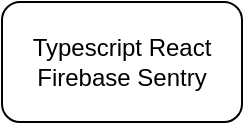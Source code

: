 <mxfile>
    <diagram id="GnspcjqNXz2EQJjBG0kB" name="Tech">
        <mxGraphModel dx="1522" dy="845" grid="1" gridSize="10" guides="1" tooltips="1" connect="1" arrows="1" fold="1" page="1" pageScale="1" pageWidth="827" pageHeight="1169" math="0" shadow="0">
            <root>
                <mxCell id="0"/>
                <mxCell id="1" parent="0"/>
                <mxCell id="IgVbKXMU14UcgHBGWBvJ-1" value="Typescript React Firebase Sentry" style="rounded=1;whiteSpace=wrap;html=1;" parent="1" vertex="1">
                    <mxGeometry x="130" y="220" width="120" height="60" as="geometry"/>
                </mxCell>
            </root>
        </mxGraphModel>
    </diagram>
    <diagram id="gTU7rtf6xTNn4IwHBE2L" name="UI">
        <mxGraphModel dx="3364" dy="1408" grid="1" gridSize="10" guides="1" tooltips="1" connect="1" arrows="1" fold="1" page="1" pageScale="1" pageWidth="827" pageHeight="1169" math="0" shadow="0">
            <root>
                <mxCell id="BElY9lUhcrfe2Xc1SUrb-0"/>
                <mxCell id="BElY9lUhcrfe2Xc1SUrb-1" parent="BElY9lUhcrfe2Xc1SUrb-0"/>
                <mxCell id="R35apQzZTy9ggdYSod0p-0" value="" style="rounded=1;whiteSpace=wrap;html=1;arcSize=7;strokeWidth=32;strokeColor=#C27DF0;fillColor=#EAF279;" parent="BElY9lUhcrfe2Xc1SUrb-1" vertex="1">
                    <mxGeometry x="134" y="60" width="560" height="1050" as="geometry"/>
                </mxCell>
                <mxCell id="R35apQzZTy9ggdYSod0p-4" value="5 cards" style="rounded=0;whiteSpace=wrap;html=1;rotation=-180;fontSize=31;" parent="BElY9lUhcrfe2Xc1SUrb-1" vertex="1">
                    <mxGeometry x="520" y="522.5" width="150" height="57.5" as="geometry"/>
                </mxCell>
                <mxCell id="R35apQzZTy9ggdYSod0p-12" value="10 cards" style="rounded=0;whiteSpace=wrap;html=1;fontSize=31;" parent="BElY9lUhcrfe2Xc1SUrb-1" vertex="1">
                    <mxGeometry x="520" y="580" width="150" height="57.5" as="geometry"/>
                </mxCell>
                <mxCell id="R35apQzZTy9ggdYSod0p-13" value="" style="group;shadow=1;" parent="BElY9lUhcrfe2Xc1SUrb-1" vertex="1" connectable="0">
                    <mxGeometry x="320" y="730" width="370" height="370" as="geometry"/>
                </mxCell>
                <mxCell id="R35apQzZTy9ggdYSod0p-2" value="" style="ellipse;whiteSpace=wrap;html=1;aspect=fixed;fillColor=#FFFFFF;shadow=1;" parent="R35apQzZTy9ggdYSod0p-13" vertex="1">
                    <mxGeometry width="370" height="370" as="geometry"/>
                </mxCell>
                <mxCell id="R35apQzZTy9ggdYSod0p-5" value="" style="ellipse;shape=cloud;whiteSpace=wrap;html=1;rotation=-30;" parent="R35apQzZTy9ggdYSod0p-13" vertex="1">
                    <mxGeometry x="53.087" y="56.304" width="96.522" height="64.348" as="geometry"/>
                </mxCell>
                <mxCell id="R35apQzZTy9ggdYSod0p-6" value="" style="ellipse;shape=cloud;whiteSpace=wrap;html=1;rotation=0;" parent="R35apQzZTy9ggdYSod0p-13" vertex="1">
                    <mxGeometry x="12.87" y="144.783" width="96.522" height="64.348" as="geometry"/>
                </mxCell>
                <mxCell id="R35apQzZTy9ggdYSod0p-7" value="" style="ellipse;shape=cloud;whiteSpace=wrap;html=1;rotation=0;" parent="R35apQzZTy9ggdYSod0p-13" vertex="1">
                    <mxGeometry x="173.739" y="36.196" width="96.522" height="64.348" as="geometry"/>
                </mxCell>
                <mxCell id="R35apQzZTy9ggdYSod0p-8" value="" style="ellipse;shape=cloud;whiteSpace=wrap;html=1;rotation=15;" parent="R35apQzZTy9ggdYSod0p-13" vertex="1">
                    <mxGeometry x="141.565" y="152.826" width="96.522" height="64.348" as="geometry"/>
                </mxCell>
                <mxCell id="R35apQzZTy9ggdYSod0p-9" value="" style="ellipse;shape=cloud;whiteSpace=wrap;html=1;rotation=15;" parent="R35apQzZTy9ggdYSod0p-13" vertex="1">
                    <mxGeometry x="69.174" y="257.391" width="96.522" height="64.348" as="geometry"/>
                </mxCell>
                <mxCell id="R35apQzZTy9ggdYSod0p-10" value="" style="ellipse;shape=cloud;whiteSpace=wrap;html=1;rotation=15;" parent="R35apQzZTy9ggdYSod0p-13" vertex="1">
                    <mxGeometry x="197.87" y="257.391" width="96.522" height="64.348" as="geometry"/>
                </mxCell>
                <mxCell id="R35apQzZTy9ggdYSod0p-11" value="" style="ellipse;shape=cloud;whiteSpace=wrap;html=1;rotation=105;" parent="R35apQzZTy9ggdYSod0p-13" vertex="1">
                    <mxGeometry x="262.217" y="152.826" width="96.522" height="64.348" as="geometry"/>
                </mxCell>
                <mxCell id="R35apQzZTy9ggdYSod0p-14" value="" style="group;" parent="BElY9lUhcrfe2Xc1SUrb-1" vertex="1" connectable="0">
                    <mxGeometry x="320" y="70" width="370" height="370" as="geometry"/>
                </mxCell>
                <mxCell id="R35apQzZTy9ggdYSod0p-15" value="" style="ellipse;whiteSpace=wrap;html=1;aspect=fixed;fillColor=#FFFFFF;shadow=1;" parent="R35apQzZTy9ggdYSod0p-14" vertex="1">
                    <mxGeometry width="370" height="370" as="geometry"/>
                </mxCell>
                <mxCell id="R35apQzZTy9ggdYSod0p-16" value="" style="ellipse;shape=cloud;whiteSpace=wrap;html=1;rotation=-30;" parent="R35apQzZTy9ggdYSod0p-14" vertex="1">
                    <mxGeometry x="53.087" y="56.304" width="96.522" height="64.348" as="geometry"/>
                </mxCell>
                <mxCell id="R35apQzZTy9ggdYSod0p-17" value="" style="ellipse;shape=cloud;whiteSpace=wrap;html=1;rotation=0;" parent="R35apQzZTy9ggdYSod0p-14" vertex="1">
                    <mxGeometry x="12.87" y="144.783" width="96.522" height="64.348" as="geometry"/>
                </mxCell>
                <mxCell id="R35apQzZTy9ggdYSod0p-18" value="" style="ellipse;shape=cloud;whiteSpace=wrap;html=1;rotation=0;" parent="R35apQzZTy9ggdYSod0p-14" vertex="1">
                    <mxGeometry x="173.739" y="36.196" width="96.522" height="64.348" as="geometry"/>
                </mxCell>
                <mxCell id="R35apQzZTy9ggdYSod0p-19" value="" style="ellipse;shape=cloud;whiteSpace=wrap;html=1;rotation=15;" parent="R35apQzZTy9ggdYSod0p-14" vertex="1">
                    <mxGeometry x="141.565" y="152.826" width="96.522" height="64.348" as="geometry"/>
                </mxCell>
                <mxCell id="R35apQzZTy9ggdYSod0p-20" value="" style="ellipse;shape=cloud;whiteSpace=wrap;html=1;rotation=15;" parent="R35apQzZTy9ggdYSod0p-14" vertex="1">
                    <mxGeometry x="69.174" y="257.391" width="96.522" height="64.348" as="geometry"/>
                </mxCell>
                <mxCell id="R35apQzZTy9ggdYSod0p-21" value="" style="ellipse;shape=cloud;whiteSpace=wrap;html=1;rotation=15;" parent="R35apQzZTy9ggdYSod0p-14" vertex="1">
                    <mxGeometry x="197.87" y="257.391" width="96.522" height="64.348" as="geometry"/>
                </mxCell>
                <mxCell id="R35apQzZTy9ggdYSod0p-22" value="" style="ellipse;shape=cloud;whiteSpace=wrap;html=1;rotation=105;" parent="R35apQzZTy9ggdYSod0p-14" vertex="1">
                    <mxGeometry x="262.217" y="152.826" width="96.522" height="64.348" as="geometry"/>
                </mxCell>
                <mxCell id="R35apQzZTy9ggdYSod0p-23" value="random arrangement" style="shape=callout;whiteSpace=wrap;html=1;perimeter=calloutPerimeter;position2=0;size=20;position=0.1;base=20;" parent="BElY9lUhcrfe2Xc1SUrb-1" vertex="1">
                    <mxGeometry x="660" y="800" width="150" height="60" as="geometry"/>
                </mxCell>
                <mxCell id="R35apQzZTy9ggdYSod0p-24" value="maybe track stats, or time??" style="shape=callout;whiteSpace=wrap;html=1;perimeter=calloutPerimeter;position2=0;size=20;position=0.1;base=20;" parent="BElY9lUhcrfe2Xc1SUrb-1" vertex="1">
                    <mxGeometry x="660" y="570" width="150" height="60" as="geometry"/>
                </mxCell>
                <mxCell id="R35apQzZTy9ggdYSod0p-25" value="" style="group;" parent="BElY9lUhcrfe2Xc1SUrb-1" vertex="1" connectable="0">
                    <mxGeometry x="140" y="400" width="370" height="370" as="geometry"/>
                </mxCell>
                <mxCell id="R35apQzZTy9ggdYSod0p-26" value="" style="ellipse;whiteSpace=wrap;html=1;aspect=fixed;fillColor=#FFF;shadow=1;" parent="R35apQzZTy9ggdYSod0p-25" vertex="1">
                    <mxGeometry width="370" height="370" as="geometry"/>
                </mxCell>
                <mxCell id="R35apQzZTy9ggdYSod0p-27" value="" style="ellipse;shape=cloud;whiteSpace=wrap;html=1;rotation=-30;" parent="R35apQzZTy9ggdYSod0p-25" vertex="1">
                    <mxGeometry x="53.087" y="56.304" width="96.522" height="64.348" as="geometry"/>
                </mxCell>
                <mxCell id="R35apQzZTy9ggdYSod0p-28" value="" style="ellipse;shape=cloud;whiteSpace=wrap;html=1;rotation=0;" parent="R35apQzZTy9ggdYSod0p-25" vertex="1">
                    <mxGeometry x="12.87" y="144.783" width="96.522" height="64.348" as="geometry"/>
                </mxCell>
                <mxCell id="R35apQzZTy9ggdYSod0p-29" value="" style="ellipse;shape=cloud;whiteSpace=wrap;html=1;rotation=0;" parent="R35apQzZTy9ggdYSod0p-25" vertex="1">
                    <mxGeometry x="173.739" y="36.196" width="96.522" height="64.348" as="geometry"/>
                </mxCell>
                <mxCell id="R35apQzZTy9ggdYSod0p-30" value="" style="ellipse;shape=cloud;whiteSpace=wrap;html=1;rotation=15;" parent="R35apQzZTy9ggdYSod0p-25" vertex="1">
                    <mxGeometry x="141.565" y="152.826" width="96.522" height="64.348" as="geometry"/>
                </mxCell>
                <mxCell id="R35apQzZTy9ggdYSod0p-31" value="" style="ellipse;shape=cloud;whiteSpace=wrap;html=1;rotation=15;" parent="R35apQzZTy9ggdYSod0p-25" vertex="1">
                    <mxGeometry x="69.174" y="257.391" width="96.522" height="64.348" as="geometry"/>
                </mxCell>
                <mxCell id="R35apQzZTy9ggdYSod0p-32" value="" style="ellipse;shape=cloud;whiteSpace=wrap;html=1;rotation=15;" parent="R35apQzZTy9ggdYSod0p-25" vertex="1">
                    <mxGeometry x="197.87" y="257.391" width="96.522" height="64.348" as="geometry"/>
                </mxCell>
                <mxCell id="R35apQzZTy9ggdYSod0p-33" value="" style="ellipse;shape=cloud;whiteSpace=wrap;html=1;rotation=105;" parent="R35apQzZTy9ggdYSod0p-25" vertex="1">
                    <mxGeometry x="262.217" y="152.826" width="96.522" height="64.348" as="geometry"/>
                </mxCell>
                <mxCell id="R35apQzZTy9ggdYSod0p-43" value="on match, show modal" style="shape=callout;whiteSpace=wrap;html=1;perimeter=calloutPerimeter;position2=1;size=20;position=0.8;base=20;" parent="BElY9lUhcrfe2Xc1SUrb-1" vertex="1">
                    <mxGeometry x="230" y="850" width="150" height="60" as="geometry"/>
                </mxCell>
                <mxCell id="R35apQzZTy9ggdYSod0p-44" value="" style="ellipse;shape=cloud;whiteSpace=wrap;html=1;" parent="BElY9lUhcrfe2Xc1SUrb-1" vertex="1">
                    <mxGeometry x="-470" y="416" width="580" height="314" as="geometry"/>
                </mxCell>
                <mxCell id="R35apQzZTy9ggdYSod0p-45" value="Modal has translation and animation" style="shape=callout;whiteSpace=wrap;html=1;perimeter=calloutPerimeter;position2=1;size=20;position=0.8;base=20;" parent="BElY9lUhcrfe2Xc1SUrb-1" vertex="1">
                    <mxGeometry x="-430" y="416" width="150" height="60" as="geometry"/>
                </mxCell>
                <mxCell id="R35apQzZTy9ggdYSod0p-46" value="&lt;font style=&quot;font-size: 40px&quot;&gt;Kerzen&lt;/font&gt;" style="text;html=1;strokeColor=none;fillColor=none;align=center;verticalAlign=middle;whiteSpace=wrap;rounded=0;rotation=-180;" parent="BElY9lUhcrfe2Xc1SUrb-1" vertex="1">
                    <mxGeometry x="-250" y="523" width="140" height="47" as="geometry"/>
                </mxCell>
                <mxCell id="R35apQzZTy9ggdYSod0p-47" value="&lt;font style=&quot;font-size: 40px&quot;&gt;Kerzen&lt;/font&gt;" style="text;html=1;strokeColor=none;fillColor=none;align=center;verticalAlign=middle;whiteSpace=wrap;rounded=0;rotation=0;" parent="BElY9lUhcrfe2Xc1SUrb-1" vertex="1">
                    <mxGeometry x="-250" y="570" width="140" height="47" as="geometry"/>
                </mxCell>
                <mxCell id="xknBfSz-A1gyHMAd1qF4-0" value="Flat design, maybe light shadow" style="shape=callout;whiteSpace=wrap;html=1;perimeter=calloutPerimeter;position2=1;size=20;position=0.76;base=21;" parent="BElY9lUhcrfe2Xc1SUrb-1" vertex="1">
                    <mxGeometry x="-10" y="370" width="170" height="70" as="geometry"/>
                </mxCell>
                <mxCell id="xknBfSz-A1gyHMAd1qF4-1" value="Thick yellow border" style="shape=callout;whiteSpace=wrap;html=1;perimeter=calloutPerimeter;position2=1;size=20;position=0.76;base=21;" parent="BElY9lUhcrfe2Xc1SUrb-1" vertex="1">
                    <mxGeometry x="-20" y="150" width="170" height="70" as="geometry"/>
                </mxCell>
                <mxCell id="_fk2ro6vwSdmssm8acgW-0" value="App" style="rounded=0;whiteSpace=wrap;html=1;shadow=1;strokeWidth=1;fontSize=31;verticalAlign=top;" parent="BElY9lUhcrfe2Xc1SUrb-1" vertex="1">
                    <mxGeometry x="890" y="70" width="670" height="520" as="geometry"/>
                </mxCell>
                <mxCell id="_fk2ro6vwSdmssm8acgW-2" value="Modal" style="rounded=0;whiteSpace=wrap;html=1;shadow=1;strokeWidth=1;fontSize=31;verticalAlign=top;" parent="BElY9lUhcrfe2Xc1SUrb-1" vertex="1">
                    <mxGeometry x="1140" y="130" width="180" height="110" as="geometry"/>
                </mxCell>
                <mxCell id="_fk2ro6vwSdmssm8acgW-3" value="Card" style="rounded=0;whiteSpace=wrap;html=1;shadow=1;strokeWidth=1;fontSize=31;verticalAlign=top;" parent="BElY9lUhcrfe2Xc1SUrb-1" vertex="1">
                    <mxGeometry x="1035" y="290" width="340" height="220" as="geometry"/>
                </mxCell>
                <mxCell id="_fk2ro6vwSdmssm8acgW-4" value="Stats" style="rounded=0;whiteSpace=wrap;html=1;shadow=1;strokeWidth=1;fontSize=31;verticalAlign=top;" parent="BElY9lUhcrfe2Xc1SUrb-1" vertex="1">
                    <mxGeometry x="1350" y="130" width="180" height="110" as="geometry"/>
                </mxCell>
                <mxCell id="_fk2ro6vwSdmssm8acgW-5" value="Card" style="rounded=0;whiteSpace=wrap;html=1;shadow=1;strokeWidth=1;fontSize=31;verticalAlign=top;" parent="BElY9lUhcrfe2Xc1SUrb-1" vertex="1">
                    <mxGeometry x="1055" y="307" width="340" height="220" as="geometry"/>
                </mxCell>
                <mxCell id="_fk2ro6vwSdmssm8acgW-6" value="Card" style="rounded=0;whiteSpace=wrap;html=1;shadow=1;strokeWidth=1;fontSize=31;verticalAlign=top;" parent="BElY9lUhcrfe2Xc1SUrb-1" vertex="1">
                    <mxGeometry x="1075" y="323" width="340" height="220" as="geometry"/>
                </mxCell>
                <mxCell id="_fk2ro6vwSdmssm8acgW-7" value="&amp;lt;- Flexbox -&amp;gt;" style="rounded=0;whiteSpace=wrap;html=1;shadow=1;strokeWidth=1;fontSize=31;verticalAlign=top;rotation=90;strokeColor=none;" parent="BElY9lUhcrfe2Xc1SUrb-1" vertex="1">
                    <mxGeometry x="1360" y="390" width="260" height="50" as="geometry"/>
                </mxCell>
                <mxCell id="_fk2ro6vwSdmssm8acgW-8" value="Item" style="rounded=0;whiteSpace=wrap;html=1;shadow=1;strokeWidth=1;fontSize=31;verticalAlign=top;" parent="BElY9lUhcrfe2Xc1SUrb-1" vertex="1">
                    <mxGeometry x="1110" y="380" width="160" height="70" as="geometry"/>
                </mxCell>
                <mxCell id="_fk2ro6vwSdmssm8acgW-9" value="Item" style="rounded=0;whiteSpace=wrap;html=1;shadow=1;strokeWidth=1;fontSize=31;verticalAlign=top;" parent="BElY9lUhcrfe2Xc1SUrb-1" vertex="1">
                    <mxGeometry x="1125" y="390" width="160" height="70" as="geometry"/>
                </mxCell>
                <mxCell id="_fk2ro6vwSdmssm8acgW-10" value="Item" style="rounded=0;whiteSpace=wrap;html=1;shadow=1;strokeWidth=1;fontSize=31;verticalAlign=top;" parent="BElY9lUhcrfe2Xc1SUrb-1" vertex="1">
                    <mxGeometry x="1140" y="400" width="160" height="70" as="geometry"/>
                </mxCell>
                <mxCell id="_fk2ro6vwSdmssm8acgW-11" value="Item" style="rounded=0;whiteSpace=wrap;html=1;shadow=1;strokeWidth=1;fontSize=31;verticalAlign=top;" parent="BElY9lUhcrfe2Xc1SUrb-1" vertex="1">
                    <mxGeometry x="1150" y="411" width="160" height="70" as="geometry"/>
                </mxCell>
                <mxCell id="_fk2ro6vwSdmssm8acgW-12" value="Item" style="rounded=0;whiteSpace=wrap;html=1;shadow=1;strokeWidth=1;fontSize=31;verticalAlign=top;" parent="BElY9lUhcrfe2Xc1SUrb-1" vertex="1">
                    <mxGeometry x="1165" y="420" width="160" height="70" as="geometry"/>
                </mxCell>
                <mxCell id="_fk2ro6vwSdmssm8acgW-13" value="Item" style="rounded=0;whiteSpace=wrap;html=1;shadow=1;strokeWidth=1;fontSize=31;verticalAlign=top;" parent="BElY9lUhcrfe2Xc1SUrb-1" vertex="1">
                    <mxGeometry x="1180" y="430" width="160" height="70" as="geometry"/>
                </mxCell>
                <mxCell id="_fk2ro6vwSdmssm8acgW-14" value="isModalOpen&#10;allCards&#10;activeCard&#10;generateCards()&#10;itemSelected()" style="rounded=0;shadow=1;strokeWidth=1;fontSize=12;verticalAlign=top;whiteSpace=wrap;" parent="BElY9lUhcrfe2Xc1SUrb-1" vertex="1">
                    <mxGeometry x="930" y="130" width="180" height="110" as="geometry"/>
                </mxCell>
                <mxCell id="_fk2ro6vwSdmssm8acgW-15" value="cards" style="shape=card;whiteSpace=wrap;html=1;shadow=1;strokeWidth=1;fontSize=31;" parent="BElY9lUhcrfe2Xc1SUrb-1" vertex="1">
                    <mxGeometry x="1660" y="71" width="130" height="169" as="geometry"/>
                </mxCell>
            </root>
        </mxGraphModel>
    </diagram>
    <diagram id="PqjUh5-BQDMlipAJuAat" name="Architecture">
        &#xa;
        <mxGraphModel dx="1522" dy="845" grid="1" gridSize="10" guides="1" tooltips="1" connect="1" arrows="1" fold="1" page="1" pageScale="1" pageWidth="827" pageHeight="1169" math="0" shadow="0">
            &#xa;
            <root>
                &#xa;
                <mxCell id="9mhqRe8escXwypVhMgVv-0"/>
                &#xa;
                <mxCell id="9mhqRe8escXwypVhMgVv-1" parent="9mhqRe8escXwypVhMgVv-0"/>
                &#xa;
            </root>
            &#xa;
        </mxGraphModel>
        &#xa;
    </diagram>
</mxfile>